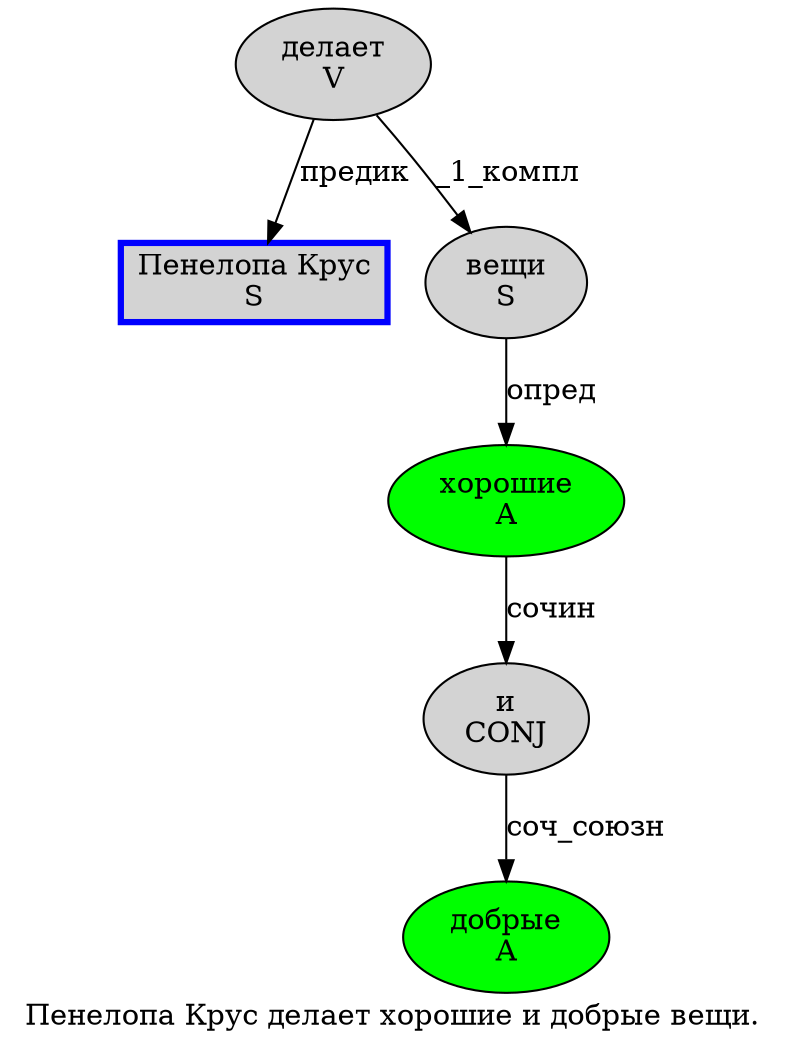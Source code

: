 digraph SENTENCE_56 {
	graph [label="Пенелопа Крус делает хорошие и добрые вещи."]
	node [style=filled]
		0 [label="Пенелопа Крус
S" color=blue fillcolor=lightgray penwidth=3 shape=box]
		1 [label="делает
V" color="" fillcolor=lightgray penwidth=1 shape=ellipse]
		2 [label="хорошие
A" color="" fillcolor=green penwidth=1 shape=ellipse]
		3 [label="и
CONJ" color="" fillcolor=lightgray penwidth=1 shape=ellipse]
		4 [label="добрые
A" color="" fillcolor=green penwidth=1 shape=ellipse]
		5 [label="вещи
S" color="" fillcolor=lightgray penwidth=1 shape=ellipse]
			5 -> 2 [label="опред"]
			1 -> 0 [label="предик"]
			1 -> 5 [label="_1_компл"]
			2 -> 3 [label="сочин"]
			3 -> 4 [label="соч_союзн"]
}